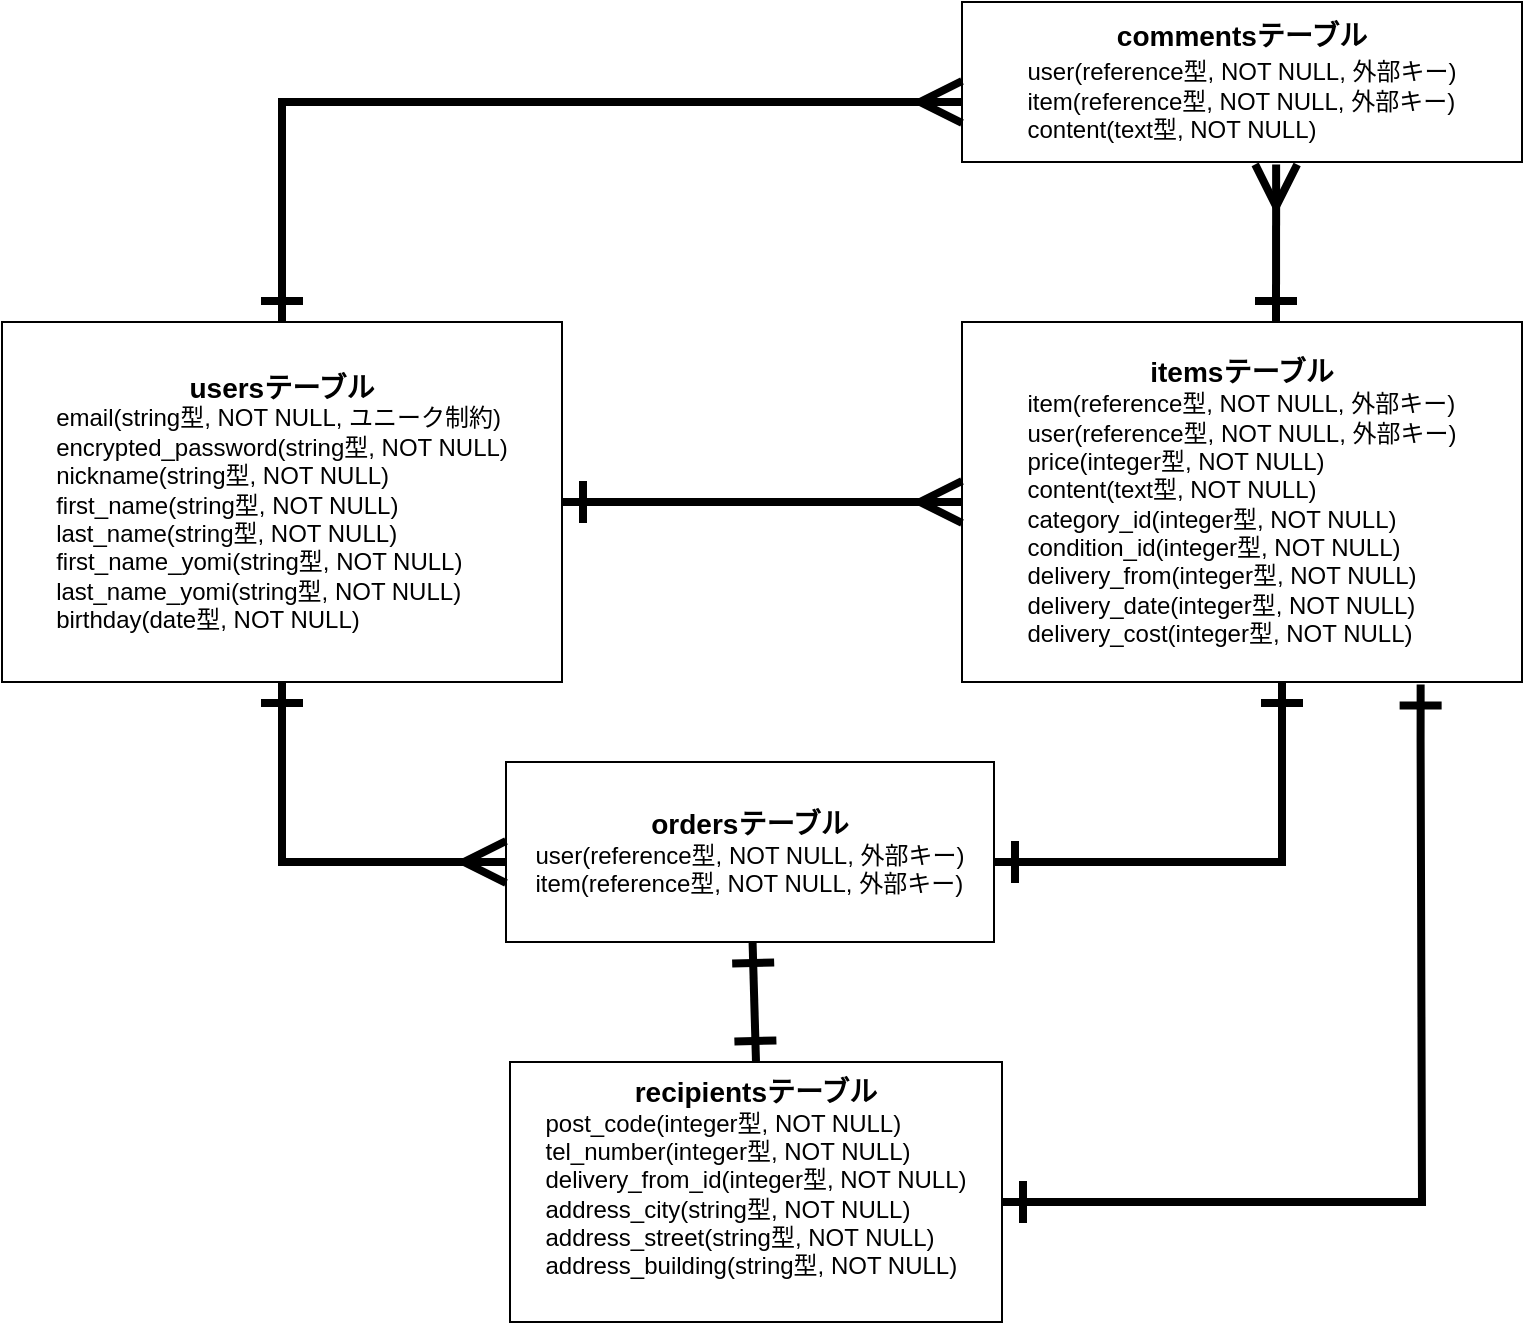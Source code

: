 <mxfile>
    <diagram id="r5FBYiUQ0nYRoV3YItTE" name="ページ1">
        <mxGraphModel dx="832" dy="563" grid="1" gridSize="10" guides="1" tooltips="1" connect="1" arrows="0" fold="1" page="1" pageScale="1" pageWidth="827" pageHeight="1169" math="0" shadow="0">
            <root>
                <mxCell id="0"/>
                <mxCell id="1" parent="0"/>
                <mxCell id="23" value="&lt;font style=&quot;font-size: 14px;&quot;&gt;&lt;b&gt;usersテーブル&lt;/b&gt;&lt;/font&gt;&lt;br&gt;&lt;div style=&quot;text-align: left;&quot;&gt;&lt;span style=&quot;background-color: initial;&quot;&gt;email(string型, NOT NULL, ユニーク制約)&lt;/span&gt;&lt;/div&gt;&lt;div style=&quot;text-align: left;&quot;&gt;&lt;span style=&quot;background-color: initial;&quot;&gt;encrypted_password(string型, NOT NULL)&lt;/span&gt;&lt;/div&gt;&lt;div style=&quot;text-align: left;&quot;&gt;&lt;span style=&quot;background-color: initial;&quot;&gt;nickname(string型, NOT NULL)&lt;/span&gt;&lt;/div&gt;&lt;div style=&quot;text-align: left;&quot;&gt;&lt;span style=&quot;background-color: initial;&quot;&gt;first_name(string型, NOT NULL)&lt;/span&gt;&lt;/div&gt;&lt;div style=&quot;text-align: left;&quot;&gt;&lt;span style=&quot;background-color: initial;&quot;&gt;last_name(string型, NOT NULL)&lt;/span&gt;&lt;/div&gt;&lt;div style=&quot;text-align: left;&quot;&gt;&lt;span style=&quot;background-color: initial;&quot;&gt;first_name_yomi(string型, NOT NULL)&lt;/span&gt;&lt;/div&gt;&lt;div style=&quot;text-align: left;&quot;&gt;&lt;span style=&quot;background-color: initial;&quot;&gt;last_name_yomi(string型, NOT NULL)&lt;/span&gt;&lt;/div&gt;&lt;div style=&quot;text-align: left;&quot;&gt;&lt;span style=&quot;background-color: initial;&quot;&gt;birthday(date型, NOT NULL)&lt;/span&gt;&lt;/div&gt;" style="whiteSpace=wrap;html=1;" parent="1" vertex="1">
                    <mxGeometry x="40" y="170" width="280" height="180" as="geometry"/>
                </mxCell>
                <mxCell id="24" value="&lt;font style=&quot;font-size: 14px;&quot;&gt;&lt;b&gt;itemsテーブル&lt;/b&gt;&lt;/font&gt;&lt;br&gt;&lt;div style=&quot;text-align: left;&quot;&gt;&lt;span style=&quot;background-color: initial;&quot;&gt;item(reference型, NOT NULL, 外部キー)&lt;/span&gt;&lt;/div&gt;&lt;div style=&quot;text-align: left;&quot;&gt;&lt;span style=&quot;background-color: initial;&quot;&gt;user(reference型, NOT NULL, 外部キー)&lt;/span&gt;&lt;/div&gt;&lt;div style=&quot;text-align: left;&quot;&gt;price(integer型, NOT NULL)&lt;span style=&quot;background-color: initial;&quot;&gt;&lt;br&gt;&lt;/span&gt;&lt;/div&gt;&lt;div style=&quot;text-align: left;&quot;&gt;content(text型, NOT NULL)&lt;br&gt;&lt;/div&gt;&lt;div style=&quot;text-align: left;&quot;&gt;&lt;span style=&quot;background-color: initial;&quot;&gt;category_id(integer型, NOT NULL)&lt;/span&gt;&lt;/div&gt;&lt;div style=&quot;text-align: left;&quot;&gt;condition_id(integer型, NOT NULL)&lt;span style=&quot;background-color: initial;&quot;&gt;&lt;br&gt;&lt;/span&gt;&lt;/div&gt;&lt;div style=&quot;text-align: left;&quot;&gt;delivery_from(integer型, NOT NULL)&lt;br&gt;&lt;/div&gt;&lt;div style=&quot;text-align: left;&quot;&gt;&lt;span style=&quot;background-color: initial;&quot;&gt;delivery_date(integer型, NOT NULL)&lt;/span&gt;&lt;/div&gt;&lt;div style=&quot;text-align: left;&quot;&gt;delivery_cost(integer型, NOT NULL)&lt;span style=&quot;background-color: initial;&quot;&gt;&lt;br&gt;&lt;/span&gt;&lt;/div&gt;" style="whiteSpace=wrap;html=1;" parent="1" vertex="1">
                    <mxGeometry x="520" y="170" width="280" height="180" as="geometry"/>
                </mxCell>
                <mxCell id="25" value="&lt;font style=&quot;font-size: 14px;&quot;&gt;&lt;b&gt;ordersテーブル&lt;/b&gt;&lt;/font&gt;&lt;br&gt;&lt;div style=&quot;text-align: left;&quot;&gt;&lt;span style=&quot;background-color: initial;&quot;&gt;user(reference型, NOT NULL, 外部キー)&lt;/span&gt;&lt;/div&gt;&lt;div style=&quot;text-align: left;&quot;&gt;&lt;span style=&quot;background-color: initial;&quot;&gt;item(reference型, NOT NULL, 外部キー)&lt;/span&gt;&lt;/div&gt;" style="whiteSpace=wrap;html=1;" parent="1" vertex="1">
                    <mxGeometry x="292" y="390" width="244" height="90" as="geometry"/>
                </mxCell>
                <mxCell id="26" value="&lt;b&gt;commentsテーブル&lt;/b&gt;&lt;br&gt;&lt;div style=&quot;text-align: left;&quot;&gt;&lt;span style=&quot;font-size: 12px; background-color: initial;&quot;&gt;user(reference型, NOT NULL, 外部キー)&lt;/span&gt;&lt;/div&gt;&lt;span style=&quot;font-size: 12px;&quot;&gt;&lt;div style=&quot;text-align: left;&quot;&gt;&lt;span style=&quot;background-color: initial;&quot;&gt;item(reference型, NOT NULL, 外部キー)&lt;/span&gt;&lt;/div&gt;&lt;/span&gt;&lt;span style=&quot;font-size: 12px;&quot;&gt;&lt;div style=&quot;text-align: left;&quot;&gt;&lt;span style=&quot;background-color: initial;&quot;&gt;content(text型, NOT NULL)&lt;/span&gt;&lt;/div&gt;&lt;/span&gt;" style="whiteSpace=wrap;html=1;fontSize=14;" parent="1" vertex="1">
                    <mxGeometry x="520" y="10" width="280" height="80" as="geometry"/>
                </mxCell>
                <mxCell id="29" style="edgeStyle=none;html=1;fontSize=14;endArrow=ERone;endFill=0;strokeWidth=4;startArrow=ERmany;startFill=0;startSize=16;endSize=16;" parent="1" edge="1">
                    <mxGeometry relative="1" as="geometry">
                        <mxPoint x="520" y="260" as="sourcePoint"/>
                        <mxPoint x="320" y="260" as="targetPoint"/>
                        <Array as="points">
                            <mxPoint x="500" y="260"/>
                            <mxPoint x="409" y="260"/>
                            <mxPoint x="419" y="260"/>
                        </Array>
                    </mxGeometry>
                </mxCell>
                <mxCell id="30" value="" style="edgeStyle=orthogonalEdgeStyle;orthogonalLoop=1;jettySize=auto;html=1;strokeWidth=4;fontSize=14;startArrow=ERone;startFill=0;endArrow=ERone;endFill=0;startSize=16;endSize=16;rounded=0;" parent="1" source="25" target="24" edge="1">
                    <mxGeometry width="80" relative="1" as="geometry">
                        <mxPoint x="720" y="540" as="sourcePoint"/>
                        <mxPoint x="680" y="380" as="targetPoint"/>
                        <Array as="points">
                            <mxPoint x="680" y="440"/>
                        </Array>
                    </mxGeometry>
                </mxCell>
                <mxCell id="31" value="" style="edgeStyle=orthogonalEdgeStyle;orthogonalLoop=1;jettySize=auto;html=1;strokeWidth=4;fontSize=14;startArrow=ERmany;startFill=0;endArrow=ERone;endFill=0;startSize=16;endSize=16;rounded=0;" parent="1" source="25" target="23" edge="1">
                    <mxGeometry width="80" relative="1" as="geometry">
                        <mxPoint x="290" y="540" as="sourcePoint"/>
                        <mxPoint x="210" y="380" as="targetPoint"/>
                        <Array as="points">
                            <mxPoint x="180" y="440"/>
                        </Array>
                    </mxGeometry>
                </mxCell>
                <mxCell id="36" value="" style="edgeStyle=none;orthogonalLoop=1;jettySize=auto;html=1;rounded=0;strokeWidth=4;fontSize=14;startArrow=ERmany;startFill=0;endArrow=ERone;endFill=0;startSize=16;endSize=16;exitX=0.561;exitY=1.015;exitDx=0;exitDy=0;exitPerimeter=0;" parent="1" source="26" edge="1">
                    <mxGeometry width="100" relative="1" as="geometry">
                        <mxPoint x="680" y="100" as="sourcePoint"/>
                        <mxPoint x="677" y="170" as="targetPoint"/>
                        <Array as="points"/>
                    </mxGeometry>
                </mxCell>
                <mxCell id="38" value="" style="edgeStyle=none;orthogonalLoop=1;jettySize=auto;html=1;rounded=0;strokeWidth=4;fontSize=14;startArrow=ERmany;startFill=0;endArrow=ERone;endFill=0;startSize=16;endSize=16;entryX=0.5;entryY=0;entryDx=0;entryDy=0;exitX=0;exitY=0.625;exitDx=0;exitDy=0;exitPerimeter=0;" parent="1" source="26" target="23" edge="1">
                    <mxGeometry width="100" relative="1" as="geometry">
                        <mxPoint x="180" y="30" as="sourcePoint"/>
                        <mxPoint x="230" y="120" as="targetPoint"/>
                        <Array as="points">
                            <mxPoint x="180" y="60"/>
                        </Array>
                    </mxGeometry>
                </mxCell>
                <mxCell id="39" value="&lt;font style=&quot;font-size: 14px;&quot;&gt;&lt;b&gt;recipientsテーブル&lt;br&gt;&lt;/b&gt;&lt;/font&gt;&lt;div style=&quot;text-align: left;&quot;&gt;&lt;span style=&quot;background-color: initial;&quot;&gt;post_code(integer型, NOT NULL)&lt;/span&gt;&lt;/div&gt;&lt;div style=&quot;text-align: left;&quot;&gt;&lt;span style=&quot;background-color: initial;&quot;&gt;tel_number(integer型, NOT NULL)&lt;/span&gt;&lt;/div&gt;&lt;div style=&quot;text-align: left;&quot;&gt;&lt;span style=&quot;background-color: initial;&quot;&gt;delivery_from_id(integer型, NOT NULL)&lt;/span&gt;&lt;/div&gt;&lt;div style=&quot;text-align: left;&quot;&gt;&lt;span style=&quot;background-color: initial;&quot;&gt;address_city(string型, NOT NULL)&lt;/span&gt;&lt;/div&gt;&lt;div style=&quot;text-align: left;&quot;&gt;address_street(string型, NOT NULL)&lt;span style=&quot;background-color: initial;&quot;&gt;&lt;br&gt;&lt;/span&gt;&lt;/div&gt;&lt;div style=&quot;text-align: left;&quot;&gt;address_building(string型, NOT NULL)&lt;br&gt;&lt;/div&gt;&lt;div style=&quot;text-align: left;&quot;&gt;&lt;br&gt;&lt;/div&gt;" style="whiteSpace=wrap;html=1;" parent="1" vertex="1">
                    <mxGeometry x="294" y="540" width="246" height="130" as="geometry"/>
                </mxCell>
                <mxCell id="41" value="" style="edgeStyle=none;orthogonalLoop=1;jettySize=auto;html=1;endArrow=ERone;startArrow=ERone;endSize=16;startSize=16;strokeWidth=4;startFill=0;endFill=0;exitX=0.5;exitY=0;exitDx=0;exitDy=0;" parent="1" source="39" target="25" edge="1">
                    <mxGeometry width="100" relative="1" as="geometry">
                        <mxPoint x="414" y="750" as="sourcePoint"/>
                        <mxPoint x="414" y="550" as="targetPoint"/>
                        <Array as="points"/>
                    </mxGeometry>
                </mxCell>
                <mxCell id="43" value="" style="edgeStyle=orthogonalEdgeStyle;orthogonalLoop=1;jettySize=auto;html=1;strokeWidth=4;fontSize=14;startArrow=ERone;startFill=0;endArrow=ERone;endFill=0;startSize=16;endSize=16;rounded=0;entryX=0.819;entryY=1.007;entryDx=0;entryDy=0;entryPerimeter=0;exitX=0.819;exitY=1.007;exitDx=0;exitDy=0;exitPerimeter=0;" edge="1" parent="1" source="24">
                    <mxGeometry width="80" relative="1" as="geometry">
                        <mxPoint x="750" y="360" as="sourcePoint"/>
                        <mxPoint x="540" y="610" as="targetPoint"/>
                        <Array as="points">
                            <mxPoint x="749" y="380"/>
                            <mxPoint x="750" y="610"/>
                        </Array>
                    </mxGeometry>
                </mxCell>
            </root>
        </mxGraphModel>
    </diagram>
</mxfile>